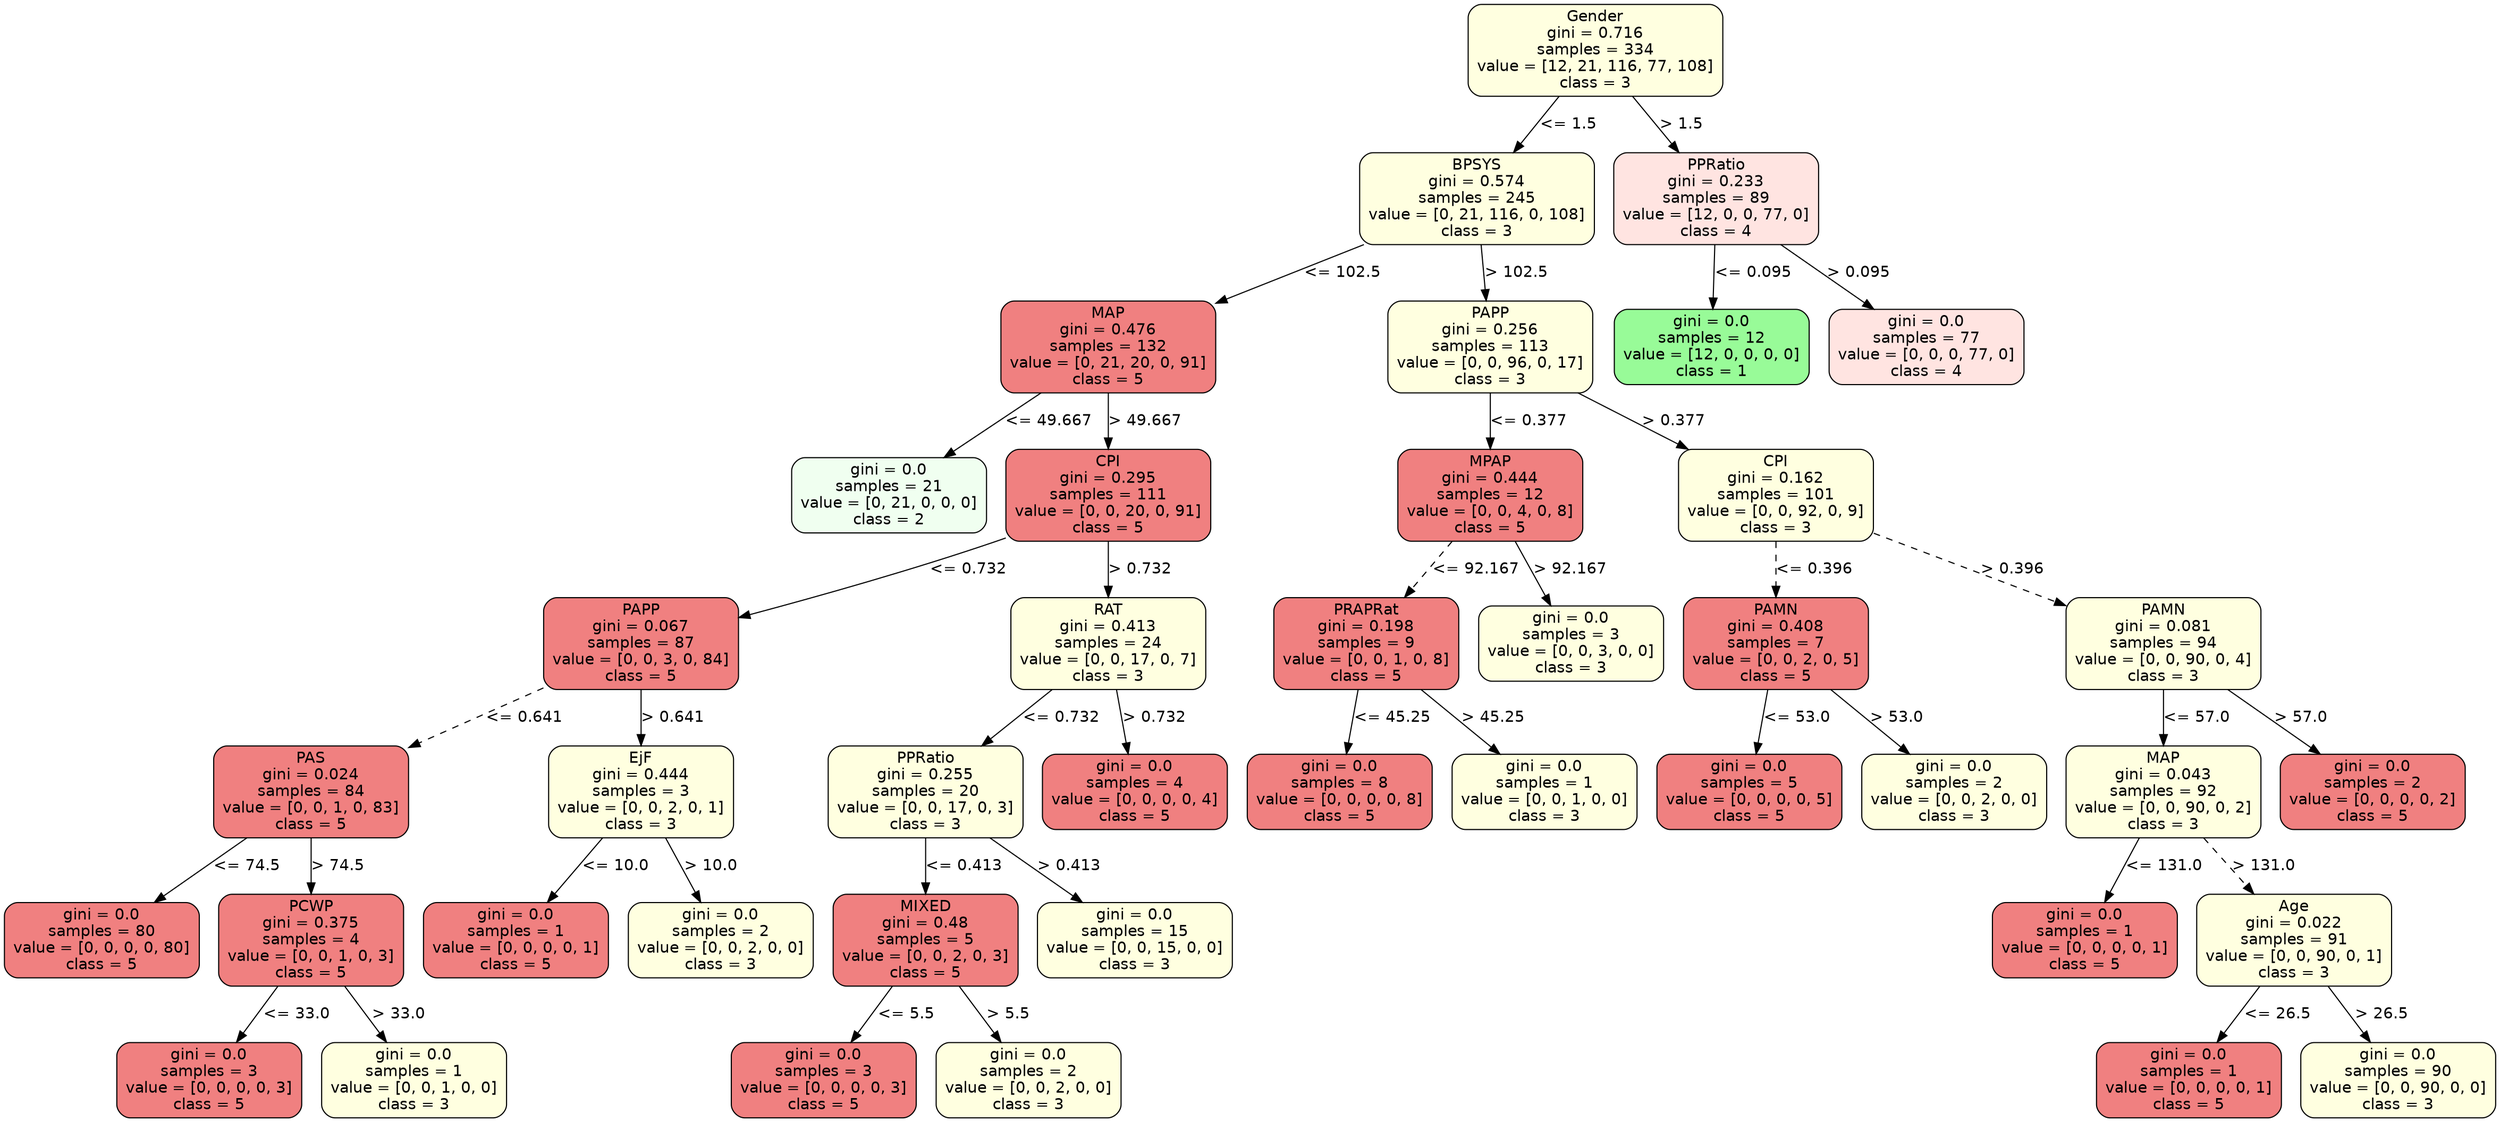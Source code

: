 strict digraph Tree {
	graph [bb="0,0,1922,1006"];
	node [color=black,
		fontname=helvetica,
		label="\N",
		shape=box,
		style="filled, rounded"
	];
	edge [fontname=helvetica];
	0	[fillcolor=lightyellow,
		height=1.1528,
		label="Gender\ngini = 0.716\nsamples = 334\nvalue = [12, 21, 116, 77, 108]\nclass = 3",
		pos="1156.5,964.5",
		width=2.6667];
	1	[fillcolor=lightyellow,
		height=1.1528,
		label="BPSYS\ngini = 0.574\nsamples = 245\nvalue = [0, 21, 116, 0, 108]\nclass = 3",
		pos="1065.5,830.5",
		width=2.4583];
	0 -> 1	[label="<= 1.5",
		labelangle=45,
		labeldistance=2.5,
		lp="1134.5,897.5",
		op="<=",
		param=1.5,
		pos="e,1093.6,872.27 1128.5,922.82 1119.3,909.52 1109,894.6 1099.4,880.74",
		style=solid];
	38	[fillcolor=mistyrose,
		height=1.1528,
		label="PPRatio\ngini = 0.233\nsamples = 89\nvalue = [12, 0, 0, 77, 0]\nclass = 4",
		pos="1249.5,830.5",
		width=2.1528];
	0 -> 38	[label="> 1.5",
		labelangle=-45,
		labeldistance=2.5,
		lp="1222,897.5",
		op=">",
		param=1.5,
		pos="e,1220.8,872.27 1185.2,922.82 1194.5,909.52 1205,894.6 1214.8,880.74",
		style=solid];
	2	[fillcolor=lightcoral,
		height=1.1528,
		label="MAP\ngini = 0.476\nsamples = 132\nvalue = [0, 21, 20, 0, 91]\nclass = 5",
		pos="865.5,696.5",
		width=2.25];
	1 -> 2	[label="<= 102.5",
		lp="999,763.5",
		op="<=",
		param=102.5,
		pos="e,927.09,738.15 1004.1,789 982.45,774.68 957.89,758.48 935.54,743.73",
		style=solid];
	21	[fillcolor=lightyellow,
		height=1.1528,
		label="PAPP\ngini = 0.256\nsamples = 113\nvalue = [0, 0, 96, 0, 17]\nclass = 3",
		pos="1074.5,696.5",
		width=2.1528];
	1 -> 21	[label="> 102.5",
		lp="1093.5,763.5",
		op=">",
		param=102.5,
		pos="e,1071.7,738.27 1068.3,788.82 1069.1,776.02 1070.1,761.73 1071,748.32",
		style=solid];
	3	[fillcolor=honeydew,
		height=0.94444,
		label="gini = 0.0\nsamples = 21\nvalue = [0, 21, 0, 0, 0]\nclass = 2",
		pos="696.5,562.5",
		width=2.0417];
	2 -> 3	[label="<= 49.667",
		lp="817.5,629.5",
		op="<=",
		param=49.667,
		pos="e,738.79,596.53 813.42,654.82 792.17,638.23 767.71,619.12 746.67,602.69",
		style=solid];
	4	[fillcolor=lightcoral,
		height=1.1528,
		label="CPI\ngini = 0.295\nsamples = 111\nvalue = [0, 0, 20, 0, 91]\nclass = 5",
		pos="865.5,562.5",
		width=2.1528];
	2 -> 4	[label="> 49.667",
		lp="892.5,629.5",
		op=">",
		param=49.667,
		pos="e,865.5,604.27 865.5,654.82 865.5,642.02 865.5,627.73 865.5,614.32",
		style=solid];
	5	[fillcolor=lightcoral,
		height=1.1528,
		label="PAPP\ngini = 0.067\nsamples = 87\nvalue = [0, 0, 3, 0, 84]\nclass = 5",
		pos="489.5,428.5",
		width=2.0417];
	4 -> 5	[label="<= 0.732",
		lp="752,495.5",
		op="<=",
		param=0.732,
		pos="e,563.15,449.96 787.93,524.78 784.76,523.48 781.61,522.21 778.5,521 710.46,494.52 631.3,469.87 573.05,452.84",
		style=solid];
	14	[fillcolor=lightyellow,
		height=1.1528,
		label="RAT\ngini = 0.413\nsamples = 24\nvalue = [0, 0, 17, 0, 7]\nclass = 3",
		pos="865.5,428.5",
		width=2.0417];
	4 -> 14	[label="> 0.732",
		lp="888.5,495.5",
		op=">",
		param=0.732,
		pos="e,865.5,470.27 865.5,520.82 865.5,508.02 865.5,493.73 865.5,480.32",
		style=solid];
	6	[fillcolor=lightcoral,
		height=1.1528,
		label="PAS\ngini = 0.024\nsamples = 84\nvalue = [0, 0, 1, 0, 83]\nclass = 5",
		pos="235.5,294.5",
		width=2.0417];
	5 -> 6	[label="<= 0.641",
		lp="398,361.5",
		op="<=",
		param=0.641,
		pos="e,309.05,333.72 415.69,389.14 385.16,373.28 349.63,354.81 318.22,338.49",
		style=dashed];
	11	[fillcolor=lightyellow,
		height=1.1528,
		label="EjF\ngini = 0.444\nsamples = 3\nvalue = [0, 0, 2, 0, 1]\nclass = 3",
		pos="489.5,294.5",
		width=1.9444];
	5 -> 11	[label="> 0.641",
		lp="512.5,361.5",
		op=">",
		param=0.641,
		pos="e,489.5,336.27 489.5,386.82 489.5,374.02 489.5,359.73 489.5,346.32",
		style=solid];
	7	[fillcolor=lightcoral,
		height=0.94444,
		label="gini = 0.0\nsamples = 80\nvalue = [0, 0, 0, 0, 80]\nclass = 5",
		pos="73.5,160.5",
		width=2.0417];
	6 -> 7	[label="<= 74.5",
		lp="183,227.5",
		op="<=",
		param=74.5,
		pos="e,114.04,194.53 185.57,252.82 165.3,236.3 141.97,217.29 121.86,200.9",
		style=solid];
	8	[fillcolor=lightcoral,
		height=1.1528,
		label="PCWP\ngini = 0.375\nsamples = 4\nvalue = [0, 0, 1, 0, 3]\nclass = 5",
		pos="235.5,160.5",
		width=1.9444];
	6 -> 8	[label="> 74.5",
		lp="255,227.5",
		op=">",
		param=74.5,
		pos="e,235.5,202.27 235.5,252.82 235.5,240.02 235.5,225.73 235.5,212.32",
		style=solid];
	9	[fillcolor=lightcoral,
		height=0.94444,
		label="gini = 0.0\nsamples = 3\nvalue = [0, 0, 0, 0, 3]\nclass = 5",
		pos="156.5,34",
		width=1.9444];
	8 -> 9	[label="<= 33.0",
		lp="222,93.5",
		op="<=",
		param=33.0,
		pos="e,177.68,68.379 209.63,118.73 201.14,105.35 191.69,90.465 183.15,76.995",
		style=solid];
	10	[fillcolor=lightyellow,
		height=0.94444,
		label="gini = 0.0\nsamples = 1\nvalue = [0, 0, 1, 0, 0]\nclass = 3",
		pos="314.5,34",
		width=1.9444];
	8 -> 10	[label="> 33.0",
		lp="302,93.5",
		op=">",
		param=33.0,
		pos="e,293.32,68.379 261.37,118.73 269.86,105.35 279.31,90.465 287.85,76.995",
		style=solid];
	12	[fillcolor=lightcoral,
		height=0.94444,
		label="gini = 0.0\nsamples = 1\nvalue = [0, 0, 0, 0, 1]\nclass = 5",
		pos="393.5,160.5",
		width=1.9444];
	11 -> 12	[label="<= 10.0",
		lp="468,227.5",
		op="<=",
		param=10.0,
		pos="e,417.68,194.74 459.91,252.82 448.37,236.95 435.16,218.78 423.57,202.85",
		style=solid];
	13	[fillcolor=lightyellow,
		height=0.94444,
		label="gini = 0.0\nsamples = 2\nvalue = [0, 0, 2, 0, 0]\nclass = 3",
		pos="551.5,160.5",
		width=1.9444];
	11 -> 13	[label="> 10.0",
		lp="542,227.5",
		op=">",
		param=10.0,
		pos="e,535.89,194.74 508.61,252.82 515.86,237.39 524.13,219.78 531.46,204.17",
		style=solid];
	15	[fillcolor=lightyellow,
		height=1.1528,
		label="PPRatio\ngini = 0.255\nsamples = 20\nvalue = [0, 0, 17, 0, 3]\nclass = 3",
		pos="709.5,294.5",
		width=2.0417];
	14 -> 15	[label="<= 0.732",
		lp="820,361.5",
		op="<=",
		param=0.732,
		pos="e,757.42,336.05 817.42,386.82 800.89,372.83 782.23,357.04 765.15,342.59",
		style=solid];
	20	[fillcolor=lightcoral,
		height=0.94444,
		label="gini = 0.0\nsamples = 4\nvalue = [0, 0, 0, 0, 4]\nclass = 5",
		pos="871.5,294.5",
		width=1.9444];
	14 -> 20	[label="> 0.732",
		lp="892.5,361.5",
		op=">",
		param=0.732,
		pos="e,869.99,328.74 867.35,386.82 868.04,371.68 868.82,354.44 869.52,339.05",
		style=solid];
	16	[fillcolor=lightcoral,
		height=1.1528,
		label="MIXED\ngini = 0.48\nsamples = 5\nvalue = [0, 0, 2, 0, 3]\nclass = 5",
		pos="709.5,160.5",
		width=1.9444];
	15 -> 16	[label="<= 0.413",
		lp="737,227.5",
		op="<=",
		param=0.413,
		pos="e,709.5,202.27 709.5,252.82 709.5,240.02 709.5,225.73 709.5,212.32",
		style=solid];
	19	[fillcolor=lightyellow,
		height=0.94444,
		label="gini = 0.0\nsamples = 15\nvalue = [0, 0, 15, 0, 0]\nclass = 3",
		pos="871.5,160.5",
		width=2.0417];
	15 -> 19	[label="> 0.413",
		lp="818.5,227.5",
		op=">",
		param=0.413,
		pos="e,830.96,194.53 759.43,252.82 779.7,236.3 803.03,217.29 823.14,200.9",
		style=solid];
	17	[fillcolor=lightcoral,
		height=0.94444,
		label="gini = 0.0\nsamples = 3\nvalue = [0, 0, 0, 0, 3]\nclass = 5",
		pos="630.5,34",
		width=1.9444];
	16 -> 17	[label="<= 5.5",
		lp="692.5,93.5",
		op="<=",
		param=5.5,
		pos="e,651.68,68.379 683.63,118.73 675.14,105.35 665.69,90.465 657.15,76.995",
		style=solid];
	18	[fillcolor=lightyellow,
		height=0.94444,
		label="gini = 0.0\nsamples = 2\nvalue = [0, 0, 2, 0, 0]\nclass = 3",
		pos="788.5,34",
		width=1.9444];
	16 -> 18	[label="> 5.5",
		lp="772,93.5",
		op=">",
		param=5.5,
		pos="e,767.32,68.379 735.37,118.73 743.86,105.35 753.31,90.465 761.85,76.995",
		style=solid];
	22	[fillcolor=lightcoral,
		height=1.1528,
		label="MPAP\ngini = 0.444\nsamples = 12\nvalue = [0, 0, 4, 0, 8]\nclass = 5",
		pos="1074.5,562.5",
		width=1.9444];
	21 -> 22	[label="<= 0.377",
		lp="1102,629.5",
		op="<=",
		param=0.377,
		pos="e,1074.5,604.27 1074.5,654.82 1074.5,642.02 1074.5,627.73 1074.5,614.32",
		style=solid];
	27	[fillcolor=lightyellow,
		height=1.1528,
		label="CPI\ngini = 0.162\nsamples = 101\nvalue = [0, 0, 92, 0, 9]\nclass = 3",
		pos="1350.5,562.5",
		width=2.0417];
	21 -> 27	[label="> 0.377",
		lp="1244.5,629.5",
		op=">",
		param=0.377,
		pos="e,1276.8,598.75 1152.1,658.38 1188.1,641.16 1231,620.67 1267.6,603.14",
		style=solid];
	23	[fillcolor=lightcoral,
		height=1.1528,
		label="PRAPRat\ngini = 0.198\nsamples = 9\nvalue = [0, 0, 1, 0, 8]\nclass = 5",
		pos="1034.5,428.5",
		width=1.9444];
	22 -> 23	[label="<= 92.167",
		lp="1087.5,495.5",
		op="<=",
		param=92.167,
		pos="e,1046.9,470.27 1062.2,520.82 1058.3,507.9 1053.9,493.45 1049.8,479.92",
		style=dashed];
	26	[fillcolor=lightyellow,
		height=0.94444,
		label="gini = 0.0\nsamples = 3\nvalue = [0, 0, 3, 0, 0]\nclass = 3",
		pos="1192.5,428.5",
		width=1.9444];
	22 -> 26	[label="> 92.167",
		lp="1164.5,495.5",
		op=">",
		param=92.167,
		pos="e,1162.8,462.74 1110.9,520.82 1125.2,504.8 1141.6,486.45 1155.9,470.41",
		style=solid];
	24	[fillcolor=lightcoral,
		height=0.94444,
		label="gini = 0.0\nsamples = 8\nvalue = [0, 0, 0, 0, 8]\nclass = 5",
		pos="1029.5,294.5",
		width=1.9444];
	23 -> 24	[label="<= 45.25",
		lp="1060,361.5",
		op="<=",
		param=45.25,
		pos="e,1030.8,328.74 1033,386.82 1032.4,371.68 1031.7,354.44 1031.1,339.05",
		style=solid];
	25	[fillcolor=lightyellow,
		height=0.94444,
		label="gini = 0.0\nsamples = 1\nvalue = [0, 0, 1, 0, 0]\nclass = 3",
		pos="1187.5,294.5",
		width=1.9444];
	23 -> 25	[label="> 45.25",
		lp="1139.5,361.5",
		op=">",
		param=45.25,
		pos="e,1149,328.74 1081.7,386.82 1100.6,370.44 1122.5,351.61 1141.3,335.32",
		style=solid];
	28	[fillcolor=lightcoral,
		height=1.1528,
		label="PAMN\ngini = 0.408\nsamples = 7\nvalue = [0, 0, 2, 0, 5]\nclass = 5",
		pos="1350.5,428.5",
		width=1.9444];
	27 -> 28	[label="<= 0.396",
		lp="1378,495.5",
		op="<=",
		param=0.396,
		pos="e,1350.5,470.27 1350.5,520.82 1350.5,508.02 1350.5,493.73 1350.5,480.32",
		style=dashed];
	31	[fillcolor=lightyellow,
		height=1.1528,
		label="PAMN\ngini = 0.081\nsamples = 94\nvalue = [0, 0, 90, 0, 4]\nclass = 3",
		pos="1665.5,428.5",
		width=2.0417];
	27 -> 31	[label="> 0.396",
		lp="1539.5,495.5",
		op=">",
		param=0.396,
		pos="e,1591.8,460.37 1424.4,530.55 1471.8,510.69 1533.4,484.85 1582.5,464.28",
		style=dashed];
	29	[fillcolor=lightcoral,
		height=0.94444,
		label="gini = 0.0\nsamples = 5\nvalue = [0, 0, 0, 0, 5]\nclass = 5",
		pos="1345.5,294.5",
		width=1.9444];
	28 -> 29	[label="<= 53.0",
		lp="1371,361.5",
		op="<=",
		param=53.0,
		pos="e,1346.8,328.74 1349,386.82 1348.4,371.68 1347.7,354.44 1347.1,339.05",
		style=solid];
	30	[fillcolor=lightyellow,
		height=0.94444,
		label="gini = 0.0\nsamples = 2\nvalue = [0, 0, 2, 0, 0]\nclass = 3",
		pos="1503.5,294.5",
		width=1.9444];
	28 -> 30	[label="> 53.0",
		lp="1451,361.5",
		op=">",
		param=53.0,
		pos="e,1465,328.74 1397.7,386.82 1416.6,370.44 1438.5,351.61 1457.3,335.32",
		style=solid];
	32	[fillcolor=lightyellow,
		height=1.1528,
		label="MAP\ngini = 0.043\nsamples = 92\nvalue = [0, 0, 90, 0, 2]\nclass = 3",
		pos="1665.5,294.5",
		width=2.0417];
	31 -> 32	[label="<= 57.0",
		lp="1689,361.5",
		op="<=",
		param=57.0,
		pos="e,1665.5,336.27 1665.5,386.82 1665.5,374.02 1665.5,359.73 1665.5,346.32",
		style=solid];
	37	[fillcolor=lightcoral,
		height=0.94444,
		label="gini = 0.0\nsamples = 2\nvalue = [0, 0, 0, 0, 2]\nclass = 5",
		pos="1827.5,294.5",
		width=1.9444];
	31 -> 37	[label="> 57.0",
		lp="1770,361.5",
		op=">",
		param=57.0,
		pos="e,1787,328.53 1715.4,386.82 1735.7,370.3 1759,351.29 1779.1,334.9",
		style=solid];
	33	[fillcolor=lightcoral,
		height=0.94444,
		label="gini = 0.0\nsamples = 1\nvalue = [0, 0, 0, 0, 1]\nclass = 5",
		pos="1605.5,160.5",
		width=1.9444];
	32 -> 33	[label="<= 131.0",
		lp="1664,227.5",
		op="<=",
		param=131.0,
		pos="e,1620.6,194.74 1647,252.82 1640,237.39 1632,219.78 1624.9,204.17",
		style=solid];
	34	[fillcolor=lightyellow,
		height=1.1528,
		label="Age\ngini = 0.022\nsamples = 91\nvalue = [0, 0, 90, 0, 1]\nclass = 3",
		pos="1767.5,160.5",
		width=2.0417];
	32 -> 34	[label="> 131.0",
		lp="1742.5,227.5",
		op=">",
		param=131.0,
		pos="e,1736,202.27 1696.9,252.82 1707.3,239.39 1719,224.32 1729.8,210.35",
		style=dashed];
	35	[fillcolor=lightcoral,
		height=0.94444,
		label="gini = 0.0\nsamples = 1\nvalue = [0, 0, 0, 0, 1]\nclass = 5",
		pos="1686.5,34",
		width=1.9444];
	34 -> 35	[label="<= 26.5",
		lp="1752,93.5",
		op="<=",
		param=26.5,
		pos="e,1708.2,68.379 1741,118.73 1732.3,105.35 1722.6,90.465 1713.8,76.995",
		style=solid];
	36	[fillcolor=lightyellow,
		height=0.94444,
		label="gini = 0.0\nsamples = 90\nvalue = [0, 0, 90, 0, 0]\nclass = 3",
		pos="1848.5,34",
		width=2.0417];
	34 -> 36	[label="> 26.5",
		lp="1834,93.5",
		op=">",
		param=26.5,
		pos="e,1826.8,68.379 1794,118.73 1802.7,105.35 1812.4,90.465 1821.2,76.995",
		style=solid];
	39	[fillcolor=palegreen,
		height=0.94444,
		label="gini = 0.0\nsamples = 12\nvalue = [12, 0, 0, 0, 0]\nclass = 1",
		pos="1245.5,696.5",
		width=2.0417];
	38 -> 39	[label="<= 0.095",
		lp="1276,763.5",
		op="<=",
		param=0.095,
		pos="e,1246.5,730.74 1248.3,788.82 1247.8,773.68 1247.3,756.44 1246.8,741.05",
		style=solid];
	40	[fillcolor=mistyrose,
		height=0.94444,
		label="gini = 0.0\nsamples = 77\nvalue = [0, 0, 0, 77, 0]\nclass = 4",
		pos="1410.5,696.5",
		width=2.0417];
	38 -> 40	[label="> 0.095",
		lp="1357.5,763.5",
		op=">",
		param=0.095,
		pos="e,1370.2,730.53 1299.1,788.82 1319.3,772.3 1342.5,753.29 1362.4,736.9",
		style=solid];
}
